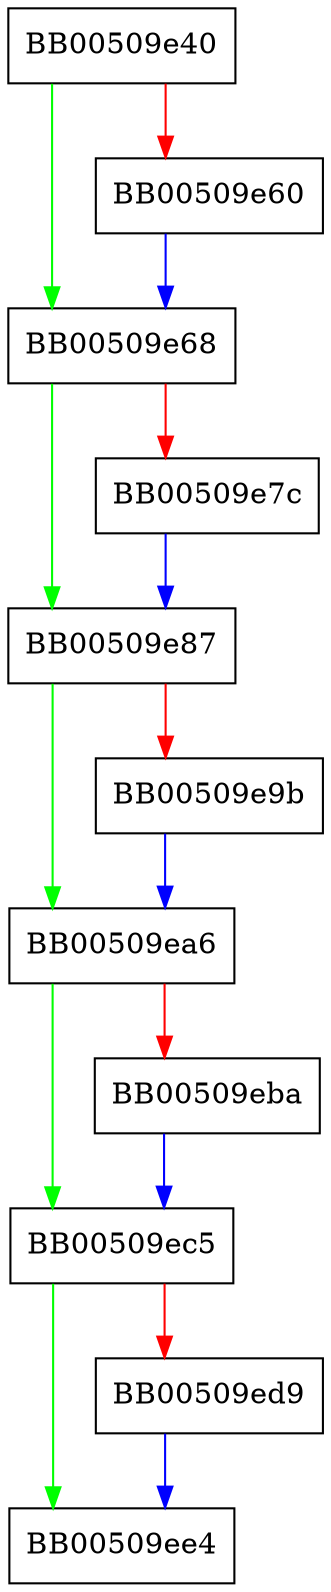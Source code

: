 digraph newreno_unbind_diagnostic {
  node [shape="box"];
  graph [splines=ortho];
  BB00509e40 -> BB00509e68 [color="green"];
  BB00509e40 -> BB00509e60 [color="red"];
  BB00509e60 -> BB00509e68 [color="blue"];
  BB00509e68 -> BB00509e87 [color="green"];
  BB00509e68 -> BB00509e7c [color="red"];
  BB00509e7c -> BB00509e87 [color="blue"];
  BB00509e87 -> BB00509ea6 [color="green"];
  BB00509e87 -> BB00509e9b [color="red"];
  BB00509e9b -> BB00509ea6 [color="blue"];
  BB00509ea6 -> BB00509ec5 [color="green"];
  BB00509ea6 -> BB00509eba [color="red"];
  BB00509eba -> BB00509ec5 [color="blue"];
  BB00509ec5 -> BB00509ee4 [color="green"];
  BB00509ec5 -> BB00509ed9 [color="red"];
  BB00509ed9 -> BB00509ee4 [color="blue"];
}